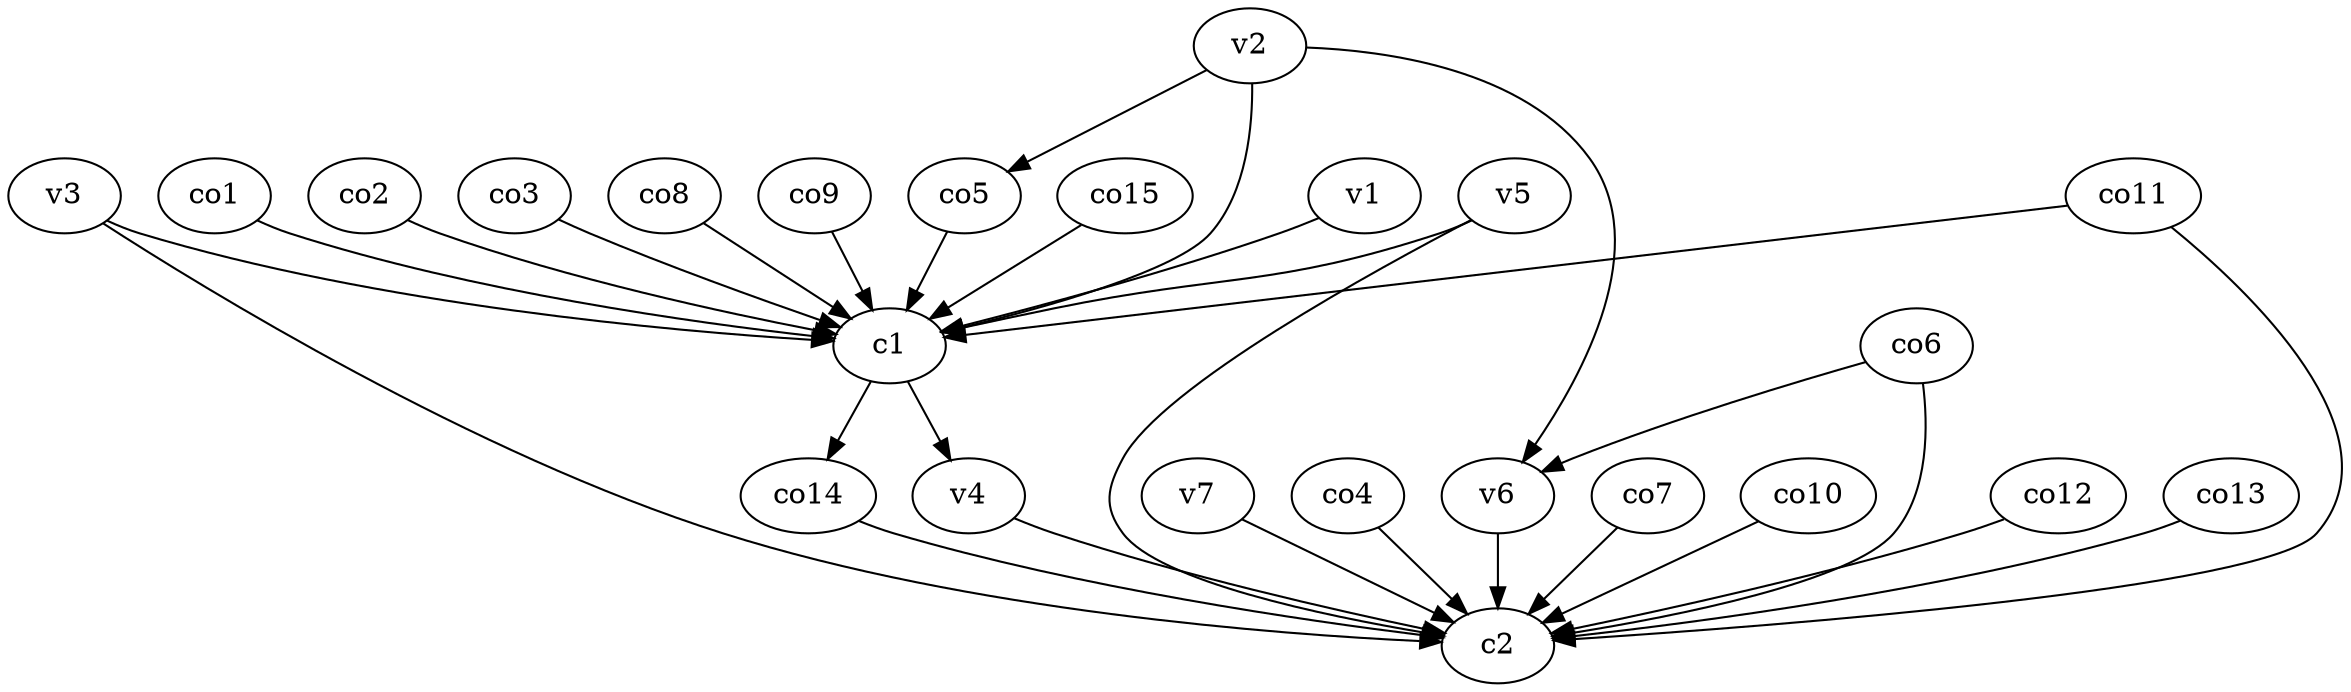 strict digraph  {
c1;
c2;
v1;
v2;
v3;
v4;
v5;
v6;
v7;
co1;
co2;
co3;
co4;
co5;
co6;
co7;
co8;
co9;
co10;
co11;
co12;
co13;
co14;
co15;
c1 -> v4  [weight=1];
c1 -> co14  [weight=1];
v1 -> c1  [weight=1];
v2 -> c1  [weight=1];
v2 -> co5  [weight=1];
v2 -> v6  [weight=1];
v3 -> c1  [weight=1];
v3 -> c2  [weight=1];
v4 -> c2  [weight=1];
v5 -> c2  [weight=1];
v5 -> c1  [weight=1];
v6 -> c2  [weight=1];
v7 -> c2  [weight=1];
co1 -> c1  [weight=1];
co2 -> c1  [weight=1];
co3 -> c1  [weight=1];
co4 -> c2  [weight=1];
co5 -> c1  [weight=1];
co6 -> c2  [weight=1];
co6 -> v6  [weight=1];
co7 -> c2  [weight=1];
co8 -> c1  [weight=1];
co9 -> c1  [weight=1];
co10 -> c2  [weight=1];
co11 -> c2  [weight=1];
co11 -> c1  [weight=1];
co12 -> c2  [weight=1];
co13 -> c2  [weight=1];
co14 -> c2  [weight=1];
co15 -> c1  [weight=1];
}
